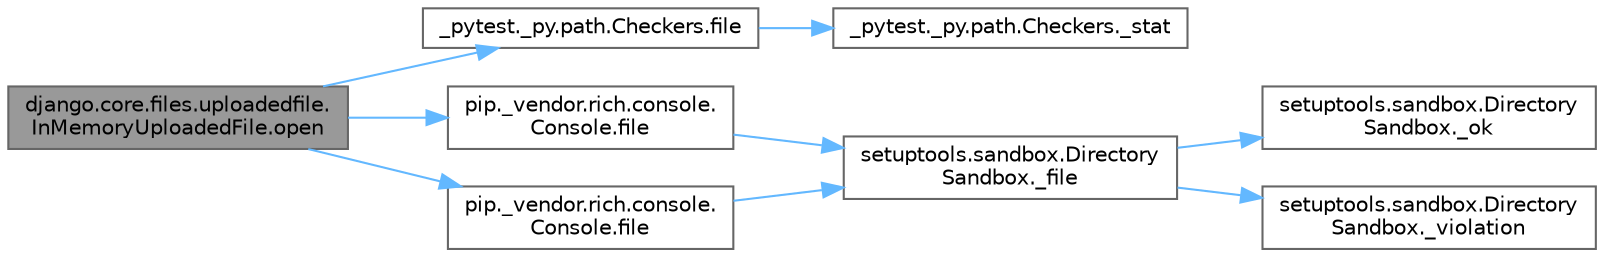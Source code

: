 digraph "django.core.files.uploadedfile.InMemoryUploadedFile.open"
{
 // LATEX_PDF_SIZE
  bgcolor="transparent";
  edge [fontname=Helvetica,fontsize=10,labelfontname=Helvetica,labelfontsize=10];
  node [fontname=Helvetica,fontsize=10,shape=box,height=0.2,width=0.4];
  rankdir="LR";
  Node1 [id="Node000001",label="django.core.files.uploadedfile.\lInMemoryUploadedFile.open",height=0.2,width=0.4,color="gray40", fillcolor="grey60", style="filled", fontcolor="black",tooltip=" "];
  Node1 -> Node2 [id="edge1_Node000001_Node000002",color="steelblue1",style="solid",tooltip=" "];
  Node2 [id="Node000002",label="_pytest._py.path.Checkers.file",height=0.2,width=0.4,color="grey40", fillcolor="white", style="filled",URL="$class__pytest_1_1__py_1_1path_1_1_checkers.html#a53705ca38cbf2fb29d34914af4b5003d",tooltip=" "];
  Node2 -> Node3 [id="edge2_Node000002_Node000003",color="steelblue1",style="solid",tooltip=" "];
  Node3 [id="Node000003",label="_pytest._py.path.Checkers._stat",height=0.2,width=0.4,color="grey40", fillcolor="white", style="filled",URL="$class__pytest_1_1__py_1_1path_1_1_checkers.html#a68a6989c7dfc44d06b7bc4ad21f669a2",tooltip=" "];
  Node1 -> Node4 [id="edge3_Node000001_Node000004",color="steelblue1",style="solid",tooltip=" "];
  Node4 [id="Node000004",label="pip._vendor.rich.console.\lConsole.file",height=0.2,width=0.4,color="grey40", fillcolor="white", style="filled",URL="$classpip_1_1__vendor_1_1rich_1_1console_1_1_console.html#af37c1c8bfe4a9b4dcd3b0ff2d14357bf",tooltip=" "];
  Node4 -> Node5 [id="edge4_Node000004_Node000005",color="steelblue1",style="solid",tooltip=" "];
  Node5 [id="Node000005",label="setuptools.sandbox.Directory\lSandbox._file",height=0.2,width=0.4,color="grey40", fillcolor="white", style="filled",URL="$classsetuptools_1_1sandbox_1_1_directory_sandbox.html#acf799106ef73553cbfdf57cc16babd98",tooltip=" "];
  Node5 -> Node6 [id="edge5_Node000005_Node000006",color="steelblue1",style="solid",tooltip=" "];
  Node6 [id="Node000006",label="setuptools.sandbox.Directory\lSandbox._ok",height=0.2,width=0.4,color="grey40", fillcolor="white", style="filled",URL="$classsetuptools_1_1sandbox_1_1_directory_sandbox.html#abfdcff9b89e73dd53456f61f8e4faffe",tooltip=" "];
  Node5 -> Node7 [id="edge6_Node000005_Node000007",color="steelblue1",style="solid",tooltip=" "];
  Node7 [id="Node000007",label="setuptools.sandbox.Directory\lSandbox._violation",height=0.2,width=0.4,color="grey40", fillcolor="white", style="filled",URL="$classsetuptools_1_1sandbox_1_1_directory_sandbox.html#a8c89d3b8ec435167b115d5baa50e244f",tooltip=" "];
  Node1 -> Node8 [id="edge7_Node000001_Node000008",color="steelblue1",style="solid",tooltip=" "];
  Node8 [id="Node000008",label="pip._vendor.rich.console.\lConsole.file",height=0.2,width=0.4,color="grey40", fillcolor="white", style="filled",URL="$classpip_1_1__vendor_1_1rich_1_1console_1_1_console.html#aeea14249658b94049a5be89c15fd5bc1",tooltip=" "];
  Node8 -> Node5 [id="edge8_Node000008_Node000005",color="steelblue1",style="solid",tooltip=" "];
}
